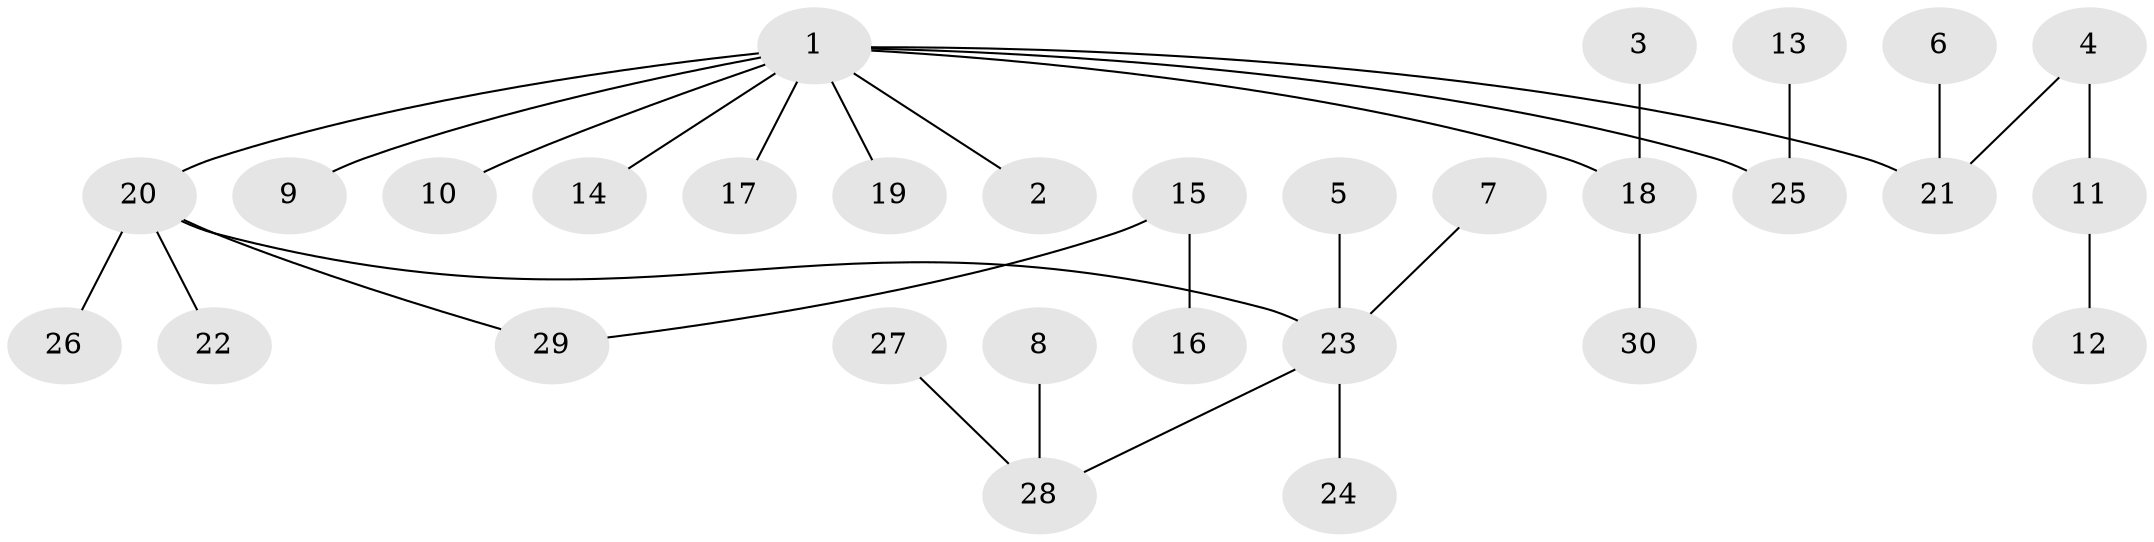 // original degree distribution, {8: 0.01694915254237288, 3: 0.1694915254237288, 7: 0.01694915254237288, 2: 0.23728813559322035, 1: 0.5084745762711864, 5: 0.01694915254237288, 4: 0.03389830508474576}
// Generated by graph-tools (version 1.1) at 2025/26/03/09/25 03:26:23]
// undirected, 30 vertices, 29 edges
graph export_dot {
graph [start="1"]
  node [color=gray90,style=filled];
  1;
  2;
  3;
  4;
  5;
  6;
  7;
  8;
  9;
  10;
  11;
  12;
  13;
  14;
  15;
  16;
  17;
  18;
  19;
  20;
  21;
  22;
  23;
  24;
  25;
  26;
  27;
  28;
  29;
  30;
  1 -- 2 [weight=1.0];
  1 -- 9 [weight=1.0];
  1 -- 10 [weight=1.0];
  1 -- 14 [weight=1.0];
  1 -- 17 [weight=1.0];
  1 -- 18 [weight=1.0];
  1 -- 19 [weight=1.0];
  1 -- 20 [weight=1.0];
  1 -- 21 [weight=1.0];
  1 -- 25 [weight=1.0];
  3 -- 18 [weight=1.0];
  4 -- 11 [weight=1.0];
  4 -- 21 [weight=1.0];
  5 -- 23 [weight=1.0];
  6 -- 21 [weight=1.0];
  7 -- 23 [weight=1.0];
  8 -- 28 [weight=1.0];
  11 -- 12 [weight=1.0];
  13 -- 25 [weight=1.0];
  15 -- 16 [weight=1.0];
  15 -- 29 [weight=1.0];
  18 -- 30 [weight=1.0];
  20 -- 22 [weight=1.0];
  20 -- 23 [weight=1.0];
  20 -- 26 [weight=1.0];
  20 -- 29 [weight=1.0];
  23 -- 24 [weight=1.0];
  23 -- 28 [weight=1.0];
  27 -- 28 [weight=1.0];
}
